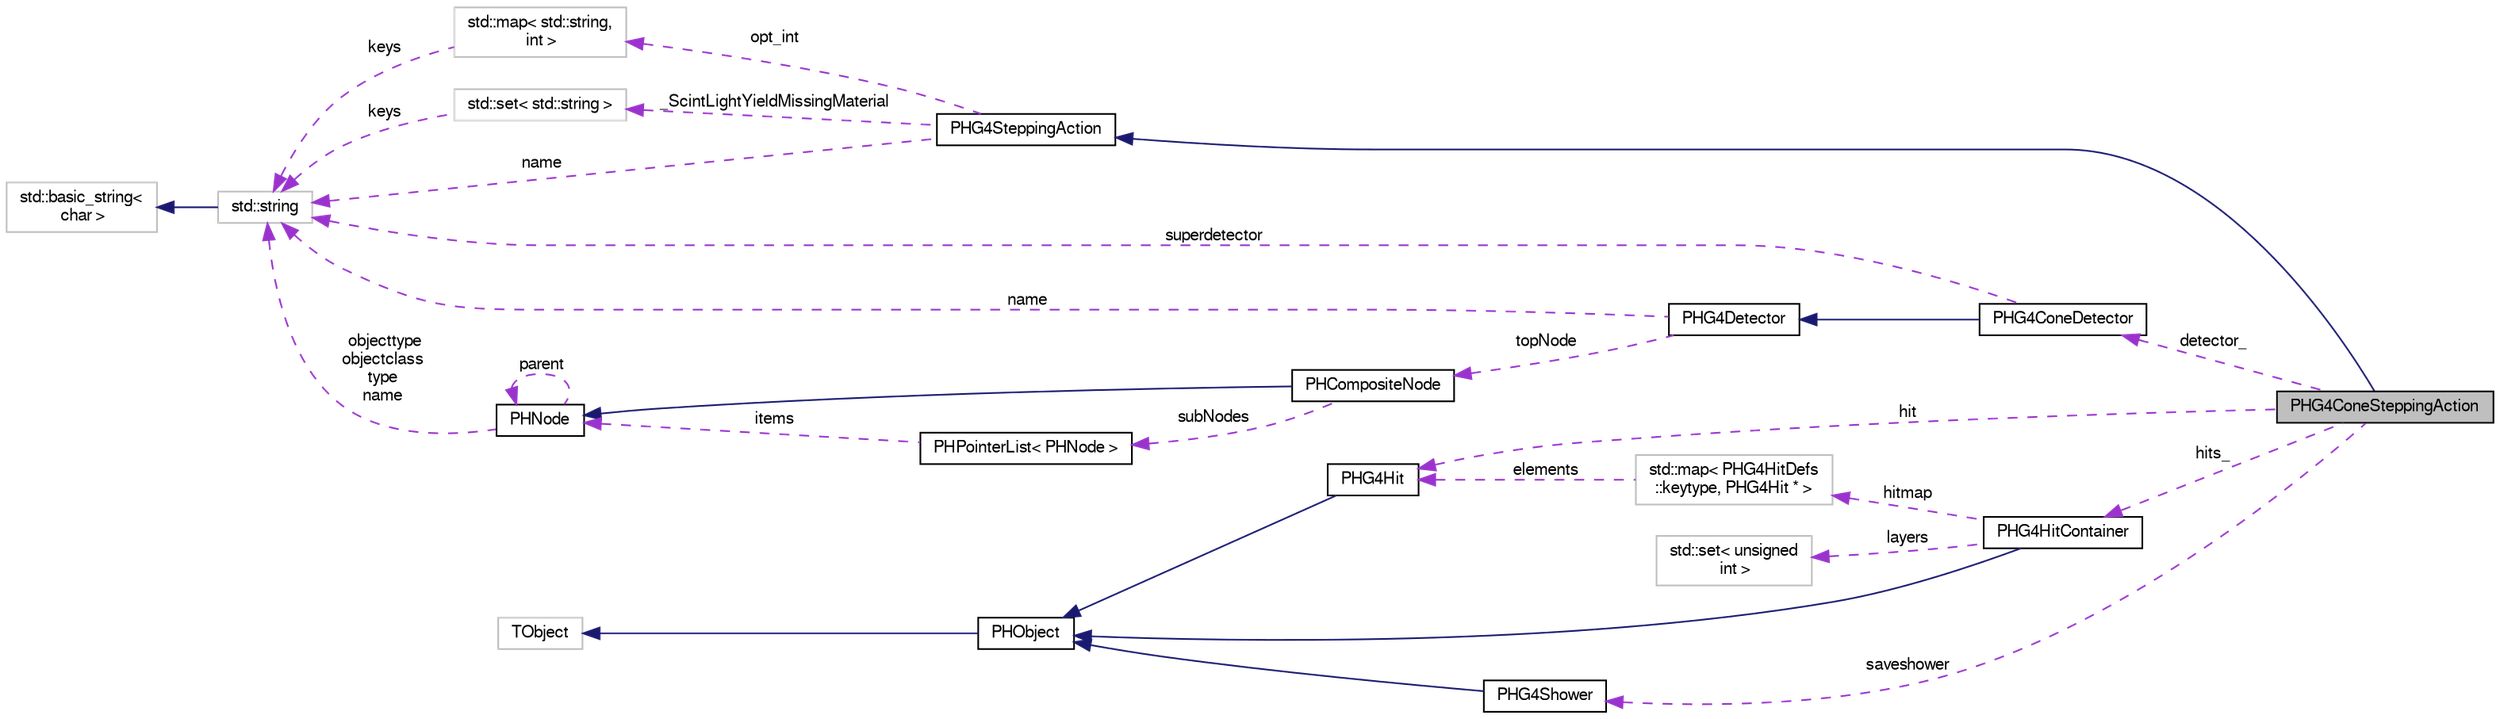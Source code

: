 digraph "PHG4ConeSteppingAction"
{
  bgcolor="transparent";
  edge [fontname="FreeSans",fontsize="10",labelfontname="FreeSans",labelfontsize="10"];
  node [fontname="FreeSans",fontsize="10",shape=record];
  rankdir="LR";
  Node1 [label="PHG4ConeSteppingAction",height=0.2,width=0.4,color="black", fillcolor="grey75", style="filled" fontcolor="black"];
  Node2 -> Node1 [dir="back",color="midnightblue",fontsize="10",style="solid",fontname="FreeSans"];
  Node2 [label="PHG4SteppingAction",height=0.2,width=0.4,color="black",URL="$df/d3f/classPHG4SteppingAction.html"];
  Node3 -> Node2 [dir="back",color="darkorchid3",fontsize="10",style="dashed",label=" opt_int" ,fontname="FreeSans"];
  Node3 [label="std::map\< std::string,\l int \>",height=0.2,width=0.4,color="grey75"];
  Node4 -> Node3 [dir="back",color="darkorchid3",fontsize="10",style="dashed",label=" keys" ,fontname="FreeSans"];
  Node4 [label="std::string",height=0.2,width=0.4,color="grey75",tooltip="STL class. "];
  Node5 -> Node4 [dir="back",color="midnightblue",fontsize="10",style="solid",fontname="FreeSans"];
  Node5 [label="std::basic_string\<\l char \>",height=0.2,width=0.4,color="grey75",tooltip="STL class. "];
  Node6 -> Node2 [dir="back",color="darkorchid3",fontsize="10",style="dashed",label=" _ScintLightYieldMissingMaterial" ,fontname="FreeSans"];
  Node6 [label="std::set\< std::string \>",height=0.2,width=0.4,color="grey75"];
  Node4 -> Node6 [dir="back",color="darkorchid3",fontsize="10",style="dashed",label=" keys" ,fontname="FreeSans"];
  Node4 -> Node2 [dir="back",color="darkorchid3",fontsize="10",style="dashed",label=" name" ,fontname="FreeSans"];
  Node7 -> Node1 [dir="back",color="darkorchid3",fontsize="10",style="dashed",label=" saveshower" ,fontname="FreeSans"];
  Node7 [label="PHG4Shower",height=0.2,width=0.4,color="black",URL="$db/d88/classPHG4Shower.html"];
  Node8 -> Node7 [dir="back",color="midnightblue",fontsize="10",style="solid",fontname="FreeSans"];
  Node8 [label="PHObject",height=0.2,width=0.4,color="black",URL="$d9/d24/classPHObject.html"];
  Node9 -> Node8 [dir="back",color="midnightblue",fontsize="10",style="solid",fontname="FreeSans"];
  Node9 [label="TObject",height=0.2,width=0.4,color="grey75"];
  Node10 -> Node1 [dir="back",color="darkorchid3",fontsize="10",style="dashed",label=" hit" ,fontname="FreeSans"];
  Node10 [label="PHG4Hit",height=0.2,width=0.4,color="black",URL="$d3/d9e/classPHG4Hit.html"];
  Node8 -> Node10 [dir="back",color="midnightblue",fontsize="10",style="solid",fontname="FreeSans"];
  Node11 -> Node1 [dir="back",color="darkorchid3",fontsize="10",style="dashed",label=" hits_" ,fontname="FreeSans"];
  Node11 [label="PHG4HitContainer",height=0.2,width=0.4,color="black",URL="$d4/d30/classPHG4HitContainer.html"];
  Node8 -> Node11 [dir="back",color="midnightblue",fontsize="10",style="solid",fontname="FreeSans"];
  Node12 -> Node11 [dir="back",color="darkorchid3",fontsize="10",style="dashed",label=" layers" ,fontname="FreeSans"];
  Node12 [label="std::set\< unsigned\l int \>",height=0.2,width=0.4,color="grey75"];
  Node13 -> Node11 [dir="back",color="darkorchid3",fontsize="10",style="dashed",label=" hitmap" ,fontname="FreeSans"];
  Node13 [label="std::map\< PHG4HitDefs\l::keytype, PHG4Hit * \>",height=0.2,width=0.4,color="grey75"];
  Node10 -> Node13 [dir="back",color="darkorchid3",fontsize="10",style="dashed",label=" elements" ,fontname="FreeSans"];
  Node14 -> Node1 [dir="back",color="darkorchid3",fontsize="10",style="dashed",label=" detector_" ,fontname="FreeSans"];
  Node14 [label="PHG4ConeDetector",height=0.2,width=0.4,color="black",URL="$d6/d41/classPHG4ConeDetector.html"];
  Node15 -> Node14 [dir="back",color="midnightblue",fontsize="10",style="solid",fontname="FreeSans"];
  Node15 [label="PHG4Detector",height=0.2,width=0.4,color="black",URL="$d3/de7/classPHG4Detector.html",tooltip="base class for phenix detector creation "];
  Node4 -> Node15 [dir="back",color="darkorchid3",fontsize="10",style="dashed",label=" name" ,fontname="FreeSans"];
  Node16 -> Node15 [dir="back",color="darkorchid3",fontsize="10",style="dashed",label=" topNode" ,fontname="FreeSans"];
  Node16 [label="PHCompositeNode",height=0.2,width=0.4,color="black",URL="$d5/dca/classPHCompositeNode.html"];
  Node17 -> Node16 [dir="back",color="midnightblue",fontsize="10",style="solid",fontname="FreeSans"];
  Node17 [label="PHNode",height=0.2,width=0.4,color="black",URL="$dc/d82/classPHNode.html"];
  Node17 -> Node17 [dir="back",color="darkorchid3",fontsize="10",style="dashed",label=" parent" ,fontname="FreeSans"];
  Node4 -> Node17 [dir="back",color="darkorchid3",fontsize="10",style="dashed",label=" objecttype\nobjectclass\ntype\nname" ,fontname="FreeSans"];
  Node18 -> Node16 [dir="back",color="darkorchid3",fontsize="10",style="dashed",label=" subNodes" ,fontname="FreeSans"];
  Node18 [label="PHPointerList\< PHNode \>",height=0.2,width=0.4,color="black",URL="$d6/d86/classPHPointerList.html"];
  Node17 -> Node18 [dir="back",color="darkorchid3",fontsize="10",style="dashed",label=" items" ,fontname="FreeSans"];
  Node4 -> Node14 [dir="back",color="darkorchid3",fontsize="10",style="dashed",label=" superdetector" ,fontname="FreeSans"];
}

